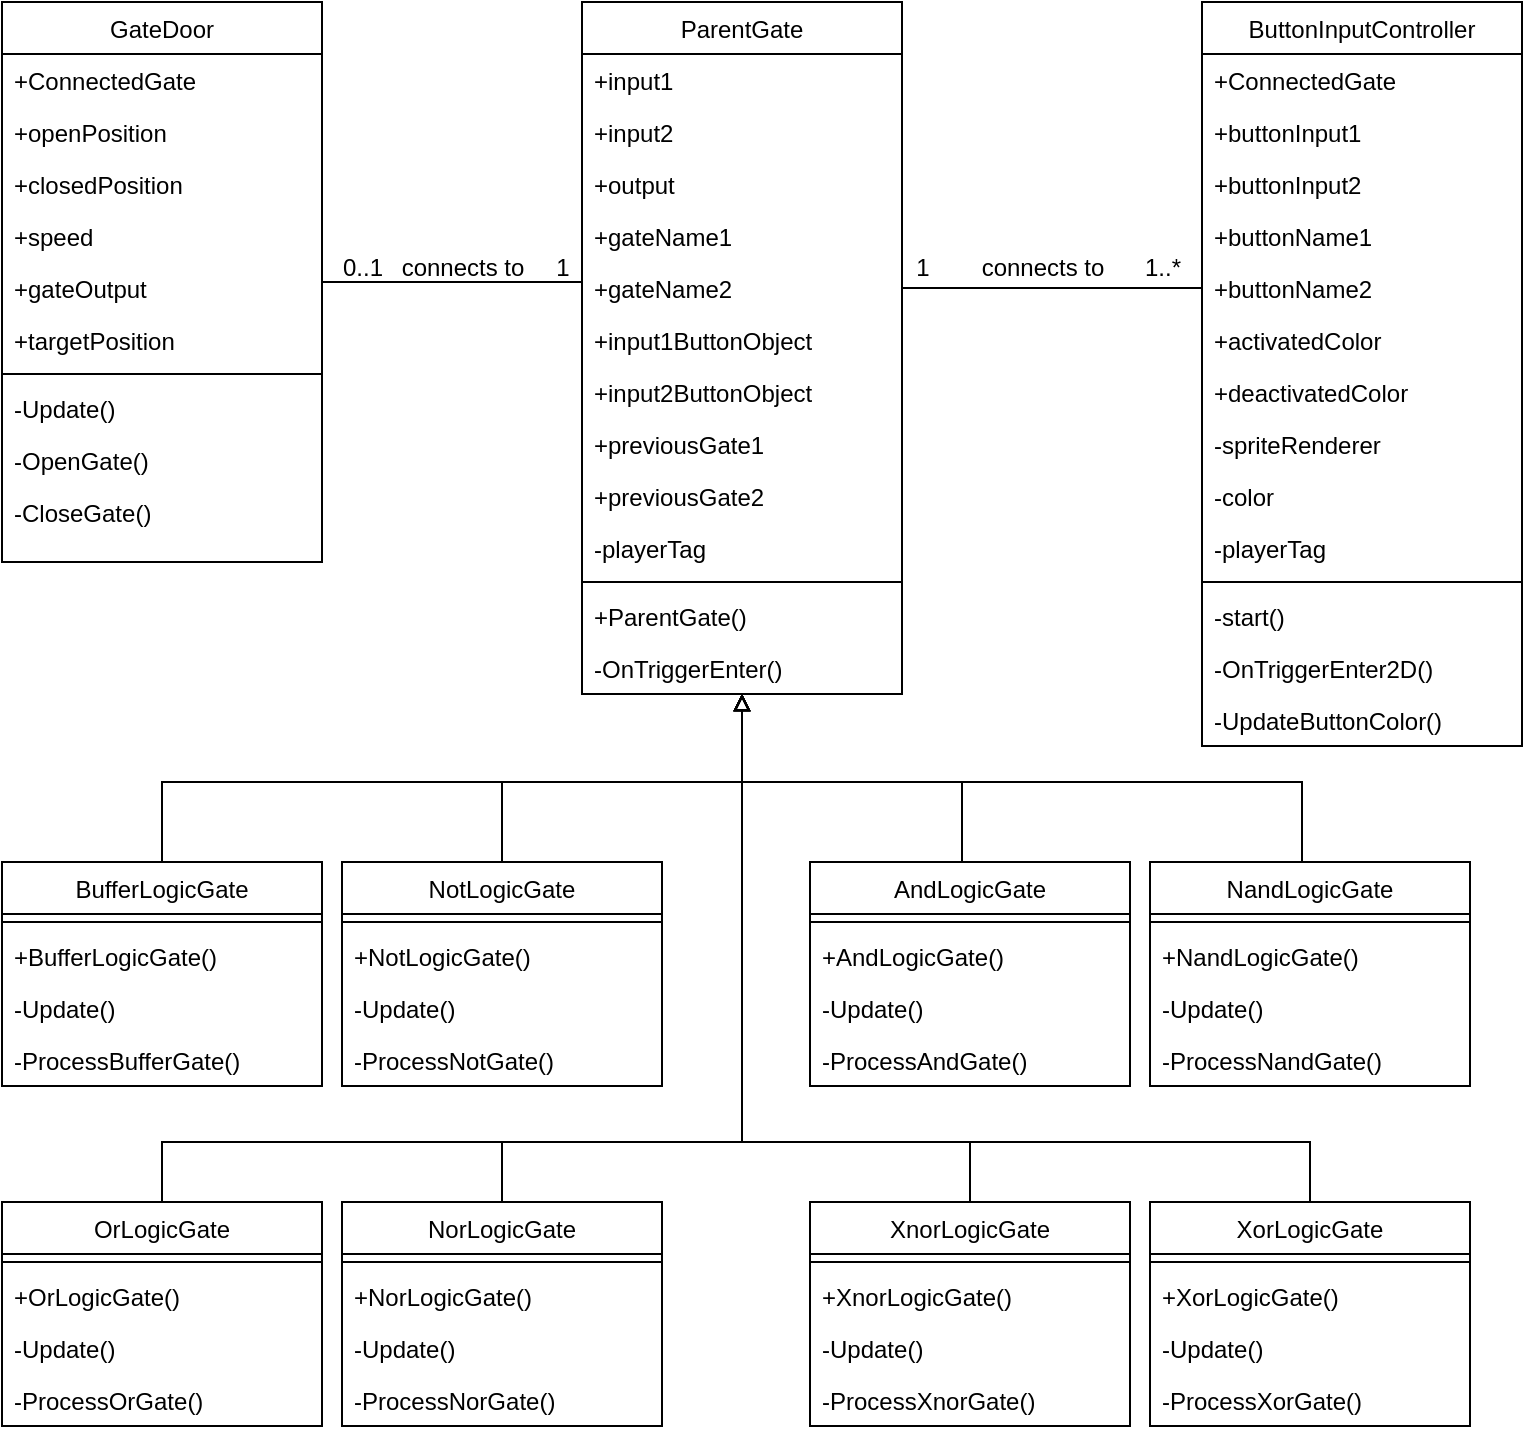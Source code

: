 <mxfile version="24.7.17">
  <diagram id="C5RBs43oDa-KdzZeNtuy" name="Page-1">
    <mxGraphModel dx="1400" dy="743" grid="1" gridSize="10" guides="1" tooltips="1" connect="1" arrows="1" fold="1" page="1" pageScale="1" pageWidth="827" pageHeight="1169" math="0" shadow="0">
      <root>
        <mxCell id="WIyWlLk6GJQsqaUBKTNV-0" />
        <mxCell id="WIyWlLk6GJQsqaUBKTNV-1" parent="WIyWlLk6GJQsqaUBKTNV-0" />
        <mxCell id="zkfFHV4jXpPFQw0GAbJ--0" value="ParentGate" style="swimlane;fontStyle=0;align=center;verticalAlign=top;childLayout=stackLayout;horizontal=1;startSize=26;horizontalStack=0;resizeParent=1;resizeLast=0;collapsible=1;marginBottom=0;rounded=0;shadow=0;strokeWidth=1;" parent="WIyWlLk6GJQsqaUBKTNV-1" vertex="1">
          <mxGeometry x="300" width="160" height="346" as="geometry">
            <mxRectangle x="230" y="140" width="160" height="26" as="alternateBounds" />
          </mxGeometry>
        </mxCell>
        <mxCell id="zkfFHV4jXpPFQw0GAbJ--1" value="+input1&#xa;" style="text;align=left;verticalAlign=top;spacingLeft=4;spacingRight=4;overflow=hidden;rotatable=0;points=[[0,0.5],[1,0.5]];portConstraint=eastwest;" parent="zkfFHV4jXpPFQw0GAbJ--0" vertex="1">
          <mxGeometry y="26" width="160" height="26" as="geometry" />
        </mxCell>
        <mxCell id="zkfFHV4jXpPFQw0GAbJ--2" value="+input2" style="text;align=left;verticalAlign=top;spacingLeft=4;spacingRight=4;overflow=hidden;rotatable=0;points=[[0,0.5],[1,0.5]];portConstraint=eastwest;rounded=0;shadow=0;html=0;" parent="zkfFHV4jXpPFQw0GAbJ--0" vertex="1">
          <mxGeometry y="52" width="160" height="26" as="geometry" />
        </mxCell>
        <mxCell id="zkfFHV4jXpPFQw0GAbJ--3" value="+output" style="text;align=left;verticalAlign=top;spacingLeft=4;spacingRight=4;overflow=hidden;rotatable=0;points=[[0,0.5],[1,0.5]];portConstraint=eastwest;rounded=0;shadow=0;html=0;" parent="zkfFHV4jXpPFQw0GAbJ--0" vertex="1">
          <mxGeometry y="78" width="160" height="26" as="geometry" />
        </mxCell>
        <mxCell id="zkfFHV4jXpPFQw0GAbJ--5" value="+gateName1" style="text;align=left;verticalAlign=top;spacingLeft=4;spacingRight=4;overflow=hidden;rotatable=0;points=[[0,0.5],[1,0.5]];portConstraint=eastwest;" parent="zkfFHV4jXpPFQw0GAbJ--0" vertex="1">
          <mxGeometry y="104" width="160" height="26" as="geometry" />
        </mxCell>
        <mxCell id="TYXQP1tFyIb6jJidt-Y4-0" value="+gateName2" style="text;align=left;verticalAlign=top;spacingLeft=4;spacingRight=4;overflow=hidden;rotatable=0;points=[[0,0.5],[1,0.5]];portConstraint=eastwest;rounded=0;shadow=0;html=0;" parent="zkfFHV4jXpPFQw0GAbJ--0" vertex="1">
          <mxGeometry y="130" width="160" height="26" as="geometry" />
        </mxCell>
        <mxCell id="TYXQP1tFyIb6jJidt-Y4-1" value="+input1ButtonObject" style="text;align=left;verticalAlign=top;spacingLeft=4;spacingRight=4;overflow=hidden;rotatable=0;points=[[0,0.5],[1,0.5]];portConstraint=eastwest;rounded=0;shadow=0;html=0;" parent="zkfFHV4jXpPFQw0GAbJ--0" vertex="1">
          <mxGeometry y="156" width="160" height="26" as="geometry" />
        </mxCell>
        <mxCell id="TYXQP1tFyIb6jJidt-Y4-10" value="+input2ButtonObject" style="text;align=left;verticalAlign=top;spacingLeft=4;spacingRight=4;overflow=hidden;rotatable=0;points=[[0,0.5],[1,0.5]];portConstraint=eastwest;rounded=0;shadow=0;html=0;" parent="zkfFHV4jXpPFQw0GAbJ--0" vertex="1">
          <mxGeometry y="182" width="160" height="26" as="geometry" />
        </mxCell>
        <mxCell id="TYXQP1tFyIb6jJidt-Y4-11" value="+previousGate1" style="text;align=left;verticalAlign=top;spacingLeft=4;spacingRight=4;overflow=hidden;rotatable=0;points=[[0,0.5],[1,0.5]];portConstraint=eastwest;rounded=0;shadow=0;html=0;" parent="zkfFHV4jXpPFQw0GAbJ--0" vertex="1">
          <mxGeometry y="208" width="160" height="26" as="geometry" />
        </mxCell>
        <mxCell id="TYXQP1tFyIb6jJidt-Y4-12" value="+previousGate2" style="text;align=left;verticalAlign=top;spacingLeft=4;spacingRight=4;overflow=hidden;rotatable=0;points=[[0,0.5],[1,0.5]];portConstraint=eastwest;rounded=0;shadow=0;html=0;" parent="zkfFHV4jXpPFQw0GAbJ--0" vertex="1">
          <mxGeometry y="234" width="160" height="26" as="geometry" />
        </mxCell>
        <mxCell id="TYXQP1tFyIb6jJidt-Y4-13" value="-playerTag" style="text;align=left;verticalAlign=top;spacingLeft=4;spacingRight=4;overflow=hidden;rotatable=0;points=[[0,0.5],[1,0.5]];portConstraint=eastwest;rounded=0;shadow=0;html=0;" parent="zkfFHV4jXpPFQw0GAbJ--0" vertex="1">
          <mxGeometry y="260" width="160" height="26" as="geometry" />
        </mxCell>
        <mxCell id="zkfFHV4jXpPFQw0GAbJ--4" value="" style="line;html=1;strokeWidth=1;align=left;verticalAlign=middle;spacingTop=-1;spacingLeft=3;spacingRight=3;rotatable=0;labelPosition=right;points=[];portConstraint=eastwest;" parent="zkfFHV4jXpPFQw0GAbJ--0" vertex="1">
          <mxGeometry y="286" width="160" height="8" as="geometry" />
        </mxCell>
        <mxCell id="TYXQP1tFyIb6jJidt-Y4-14" value="+ParentGate()" style="text;align=left;verticalAlign=top;spacingLeft=4;spacingRight=4;overflow=hidden;rotatable=0;points=[[0,0.5],[1,0.5]];portConstraint=eastwest;rounded=0;shadow=0;html=0;" parent="zkfFHV4jXpPFQw0GAbJ--0" vertex="1">
          <mxGeometry y="294" width="160" height="26" as="geometry" />
        </mxCell>
        <mxCell id="TYXQP1tFyIb6jJidt-Y4-15" value="-OnTriggerEnter()" style="text;align=left;verticalAlign=top;spacingLeft=4;spacingRight=4;overflow=hidden;rotatable=0;points=[[0,0.5],[1,0.5]];portConstraint=eastwest;rounded=0;shadow=0;html=0;" parent="zkfFHV4jXpPFQw0GAbJ--0" vertex="1">
          <mxGeometry y="320" width="160" height="26" as="geometry" />
        </mxCell>
        <mxCell id="zkfFHV4jXpPFQw0GAbJ--6" value="AndLogicGate" style="swimlane;fontStyle=0;align=center;verticalAlign=top;childLayout=stackLayout;horizontal=1;startSize=26;horizontalStack=0;resizeParent=1;resizeLast=0;collapsible=1;marginBottom=0;rounded=0;shadow=0;strokeWidth=1;" parent="WIyWlLk6GJQsqaUBKTNV-1" vertex="1">
          <mxGeometry x="414" y="430" width="160" height="112" as="geometry">
            <mxRectangle x="130" y="380" width="160" height="26" as="alternateBounds" />
          </mxGeometry>
        </mxCell>
        <mxCell id="zkfFHV4jXpPFQw0GAbJ--9" value="" style="line;html=1;strokeWidth=1;align=left;verticalAlign=middle;spacingTop=-1;spacingLeft=3;spacingRight=3;rotatable=0;labelPosition=right;points=[];portConstraint=eastwest;" parent="zkfFHV4jXpPFQw0GAbJ--6" vertex="1">
          <mxGeometry y="26" width="160" height="8" as="geometry" />
        </mxCell>
        <mxCell id="zkfFHV4jXpPFQw0GAbJ--11" value="+AndLogicGate()" style="text;align=left;verticalAlign=top;spacingLeft=4;spacingRight=4;overflow=hidden;rotatable=0;points=[[0,0.5],[1,0.5]];portConstraint=eastwest;" parent="zkfFHV4jXpPFQw0GAbJ--6" vertex="1">
          <mxGeometry y="34" width="160" height="26" as="geometry" />
        </mxCell>
        <mxCell id="TYXQP1tFyIb6jJidt-Y4-16" value="-Update()" style="text;align=left;verticalAlign=top;spacingLeft=4;spacingRight=4;overflow=hidden;rotatable=0;points=[[0,0.5],[1,0.5]];portConstraint=eastwest;" parent="zkfFHV4jXpPFQw0GAbJ--6" vertex="1">
          <mxGeometry y="60" width="160" height="26" as="geometry" />
        </mxCell>
        <mxCell id="TYXQP1tFyIb6jJidt-Y4-17" value="-ProcessAndGate()" style="text;align=left;verticalAlign=top;spacingLeft=4;spacingRight=4;overflow=hidden;rotatable=0;points=[[0,0.5],[1,0.5]];portConstraint=eastwest;" parent="zkfFHV4jXpPFQw0GAbJ--6" vertex="1">
          <mxGeometry y="86" width="160" height="26" as="geometry" />
        </mxCell>
        <mxCell id="TYXQP1tFyIb6jJidt-Y4-18" value="NandLogicGate" style="swimlane;fontStyle=0;align=center;verticalAlign=top;childLayout=stackLayout;horizontal=1;startSize=26;horizontalStack=0;resizeParent=1;resizeLast=0;collapsible=1;marginBottom=0;rounded=0;shadow=0;strokeWidth=1;" parent="WIyWlLk6GJQsqaUBKTNV-1" vertex="1">
          <mxGeometry x="584" y="430" width="160" height="112" as="geometry">
            <mxRectangle x="130" y="380" width="160" height="26" as="alternateBounds" />
          </mxGeometry>
        </mxCell>
        <mxCell id="TYXQP1tFyIb6jJidt-Y4-19" value="" style="line;html=1;strokeWidth=1;align=left;verticalAlign=middle;spacingTop=-1;spacingLeft=3;spacingRight=3;rotatable=0;labelPosition=right;points=[];portConstraint=eastwest;" parent="TYXQP1tFyIb6jJidt-Y4-18" vertex="1">
          <mxGeometry y="26" width="160" height="8" as="geometry" />
        </mxCell>
        <mxCell id="TYXQP1tFyIb6jJidt-Y4-20" value="+NandLogicGate()" style="text;align=left;verticalAlign=top;spacingLeft=4;spacingRight=4;overflow=hidden;rotatable=0;points=[[0,0.5],[1,0.5]];portConstraint=eastwest;" parent="TYXQP1tFyIb6jJidt-Y4-18" vertex="1">
          <mxGeometry y="34" width="160" height="26" as="geometry" />
        </mxCell>
        <mxCell id="TYXQP1tFyIb6jJidt-Y4-21" value="-Update()" style="text;align=left;verticalAlign=top;spacingLeft=4;spacingRight=4;overflow=hidden;rotatable=0;points=[[0,0.5],[1,0.5]];portConstraint=eastwest;" parent="TYXQP1tFyIb6jJidt-Y4-18" vertex="1">
          <mxGeometry y="60" width="160" height="26" as="geometry" />
        </mxCell>
        <mxCell id="TYXQP1tFyIb6jJidt-Y4-22" value="-ProcessNandGate()" style="text;align=left;verticalAlign=top;spacingLeft=4;spacingRight=4;overflow=hidden;rotatable=0;points=[[0,0.5],[1,0.5]];portConstraint=eastwest;" parent="TYXQP1tFyIb6jJidt-Y4-18" vertex="1">
          <mxGeometry y="86" width="160" height="26" as="geometry" />
        </mxCell>
        <mxCell id="TYXQP1tFyIb6jJidt-Y4-63" value="XorLogicGate" style="swimlane;fontStyle=0;align=center;verticalAlign=top;childLayout=stackLayout;horizontal=1;startSize=26;horizontalStack=0;resizeParent=1;resizeLast=0;collapsible=1;marginBottom=0;rounded=0;shadow=0;strokeWidth=1;" parent="WIyWlLk6GJQsqaUBKTNV-1" vertex="1">
          <mxGeometry x="584" y="600" width="160" height="112" as="geometry">
            <mxRectangle x="130" y="380" width="160" height="26" as="alternateBounds" />
          </mxGeometry>
        </mxCell>
        <mxCell id="TYXQP1tFyIb6jJidt-Y4-64" value="" style="line;html=1;strokeWidth=1;align=left;verticalAlign=middle;spacingTop=-1;spacingLeft=3;spacingRight=3;rotatable=0;labelPosition=right;points=[];portConstraint=eastwest;" parent="TYXQP1tFyIb6jJidt-Y4-63" vertex="1">
          <mxGeometry y="26" width="160" height="8" as="geometry" />
        </mxCell>
        <mxCell id="TYXQP1tFyIb6jJidt-Y4-65" value="+XorLogicGate()" style="text;align=left;verticalAlign=top;spacingLeft=4;spacingRight=4;overflow=hidden;rotatable=0;points=[[0,0.5],[1,0.5]];portConstraint=eastwest;" parent="TYXQP1tFyIb6jJidt-Y4-63" vertex="1">
          <mxGeometry y="34" width="160" height="26" as="geometry" />
        </mxCell>
        <mxCell id="TYXQP1tFyIb6jJidt-Y4-66" value="-Update()" style="text;align=left;verticalAlign=top;spacingLeft=4;spacingRight=4;overflow=hidden;rotatable=0;points=[[0,0.5],[1,0.5]];portConstraint=eastwest;" parent="TYXQP1tFyIb6jJidt-Y4-63" vertex="1">
          <mxGeometry y="60" width="160" height="26" as="geometry" />
        </mxCell>
        <mxCell id="TYXQP1tFyIb6jJidt-Y4-67" value="-ProcessXorGate()" style="text;align=left;verticalAlign=top;spacingLeft=4;spacingRight=4;overflow=hidden;rotatable=0;points=[[0,0.5],[1,0.5]];portConstraint=eastwest;" parent="TYXQP1tFyIb6jJidt-Y4-63" vertex="1">
          <mxGeometry y="86" width="160" height="26" as="geometry" />
        </mxCell>
        <mxCell id="TYXQP1tFyIb6jJidt-Y4-75" value="OrLogicGate" style="swimlane;fontStyle=0;align=center;verticalAlign=top;childLayout=stackLayout;horizontal=1;startSize=26;horizontalStack=0;resizeParent=1;resizeLast=0;collapsible=1;marginBottom=0;rounded=0;shadow=0;strokeWidth=1;" parent="WIyWlLk6GJQsqaUBKTNV-1" vertex="1">
          <mxGeometry x="10" y="600" width="160" height="112" as="geometry">
            <mxRectangle x="130" y="380" width="160" height="26" as="alternateBounds" />
          </mxGeometry>
        </mxCell>
        <mxCell id="TYXQP1tFyIb6jJidt-Y4-76" value="" style="line;html=1;strokeWidth=1;align=left;verticalAlign=middle;spacingTop=-1;spacingLeft=3;spacingRight=3;rotatable=0;labelPosition=right;points=[];portConstraint=eastwest;" parent="TYXQP1tFyIb6jJidt-Y4-75" vertex="1">
          <mxGeometry y="26" width="160" height="8" as="geometry" />
        </mxCell>
        <mxCell id="TYXQP1tFyIb6jJidt-Y4-77" value="+OrLogicGate()" style="text;align=left;verticalAlign=top;spacingLeft=4;spacingRight=4;overflow=hidden;rotatable=0;points=[[0,0.5],[1,0.5]];portConstraint=eastwest;" parent="TYXQP1tFyIb6jJidt-Y4-75" vertex="1">
          <mxGeometry y="34" width="160" height="26" as="geometry" />
        </mxCell>
        <mxCell id="TYXQP1tFyIb6jJidt-Y4-78" value="-Update()" style="text;align=left;verticalAlign=top;spacingLeft=4;spacingRight=4;overflow=hidden;rotatable=0;points=[[0,0.5],[1,0.5]];portConstraint=eastwest;" parent="TYXQP1tFyIb6jJidt-Y4-75" vertex="1">
          <mxGeometry y="60" width="160" height="26" as="geometry" />
        </mxCell>
        <mxCell id="TYXQP1tFyIb6jJidt-Y4-79" value="-ProcessOrGate()" style="text;align=left;verticalAlign=top;spacingLeft=4;spacingRight=4;overflow=hidden;rotatable=0;points=[[0,0.5],[1,0.5]];portConstraint=eastwest;" parent="TYXQP1tFyIb6jJidt-Y4-75" vertex="1">
          <mxGeometry y="86" width="160" height="26" as="geometry" />
        </mxCell>
        <mxCell id="TYXQP1tFyIb6jJidt-Y4-80" value="NorLogicGate" style="swimlane;fontStyle=0;align=center;verticalAlign=top;childLayout=stackLayout;horizontal=1;startSize=26;horizontalStack=0;resizeParent=1;resizeLast=0;collapsible=1;marginBottom=0;rounded=0;shadow=0;strokeWidth=1;" parent="WIyWlLk6GJQsqaUBKTNV-1" vertex="1">
          <mxGeometry x="180" y="600" width="160" height="112" as="geometry">
            <mxRectangle x="130" y="380" width="160" height="26" as="alternateBounds" />
          </mxGeometry>
        </mxCell>
        <mxCell id="TYXQP1tFyIb6jJidt-Y4-81" value="" style="line;html=1;strokeWidth=1;align=left;verticalAlign=middle;spacingTop=-1;spacingLeft=3;spacingRight=3;rotatable=0;labelPosition=right;points=[];portConstraint=eastwest;" parent="TYXQP1tFyIb6jJidt-Y4-80" vertex="1">
          <mxGeometry y="26" width="160" height="8" as="geometry" />
        </mxCell>
        <mxCell id="TYXQP1tFyIb6jJidt-Y4-82" value="+NorLogicGate()" style="text;align=left;verticalAlign=top;spacingLeft=4;spacingRight=4;overflow=hidden;rotatable=0;points=[[0,0.5],[1,0.5]];portConstraint=eastwest;" parent="TYXQP1tFyIb6jJidt-Y4-80" vertex="1">
          <mxGeometry y="34" width="160" height="26" as="geometry" />
        </mxCell>
        <mxCell id="TYXQP1tFyIb6jJidt-Y4-83" value="-Update()" style="text;align=left;verticalAlign=top;spacingLeft=4;spacingRight=4;overflow=hidden;rotatable=0;points=[[0,0.5],[1,0.5]];portConstraint=eastwest;" parent="TYXQP1tFyIb6jJidt-Y4-80" vertex="1">
          <mxGeometry y="60" width="160" height="26" as="geometry" />
        </mxCell>
        <mxCell id="TYXQP1tFyIb6jJidt-Y4-84" value="-ProcessNorGate()" style="text;align=left;verticalAlign=top;spacingLeft=4;spacingRight=4;overflow=hidden;rotatable=0;points=[[0,0.5],[1,0.5]];portConstraint=eastwest;" parent="TYXQP1tFyIb6jJidt-Y4-80" vertex="1">
          <mxGeometry y="86" width="160" height="26" as="geometry" />
        </mxCell>
        <mxCell id="TYXQP1tFyIb6jJidt-Y4-85" value="XnorLogicGate" style="swimlane;fontStyle=0;align=center;verticalAlign=top;childLayout=stackLayout;horizontal=1;startSize=26;horizontalStack=0;resizeParent=1;resizeLast=0;collapsible=1;marginBottom=0;rounded=0;shadow=0;strokeWidth=1;" parent="WIyWlLk6GJQsqaUBKTNV-1" vertex="1">
          <mxGeometry x="414" y="600" width="160" height="112" as="geometry">
            <mxRectangle x="130" y="380" width="160" height="26" as="alternateBounds" />
          </mxGeometry>
        </mxCell>
        <mxCell id="TYXQP1tFyIb6jJidt-Y4-86" value="" style="line;html=1;strokeWidth=1;align=left;verticalAlign=middle;spacingTop=-1;spacingLeft=3;spacingRight=3;rotatable=0;labelPosition=right;points=[];portConstraint=eastwest;" parent="TYXQP1tFyIb6jJidt-Y4-85" vertex="1">
          <mxGeometry y="26" width="160" height="8" as="geometry" />
        </mxCell>
        <mxCell id="TYXQP1tFyIb6jJidt-Y4-87" value="+XnorLogicGate()" style="text;align=left;verticalAlign=top;spacingLeft=4;spacingRight=4;overflow=hidden;rotatable=0;points=[[0,0.5],[1,0.5]];portConstraint=eastwest;" parent="TYXQP1tFyIb6jJidt-Y4-85" vertex="1">
          <mxGeometry y="34" width="160" height="26" as="geometry" />
        </mxCell>
        <mxCell id="TYXQP1tFyIb6jJidt-Y4-88" value="-Update()" style="text;align=left;verticalAlign=top;spacingLeft=4;spacingRight=4;overflow=hidden;rotatable=0;points=[[0,0.5],[1,0.5]];portConstraint=eastwest;" parent="TYXQP1tFyIb6jJidt-Y4-85" vertex="1">
          <mxGeometry y="60" width="160" height="26" as="geometry" />
        </mxCell>
        <mxCell id="TYXQP1tFyIb6jJidt-Y4-89" value="-ProcessXnorGate()" style="text;align=left;verticalAlign=top;spacingLeft=4;spacingRight=4;overflow=hidden;rotatable=0;points=[[0,0.5],[1,0.5]];portConstraint=eastwest;" parent="TYXQP1tFyIb6jJidt-Y4-85" vertex="1">
          <mxGeometry y="86" width="160" height="26" as="geometry" />
        </mxCell>
        <mxCell id="TYXQP1tFyIb6jJidt-Y4-93" value="ButtonInputController" style="swimlane;fontStyle=0;align=center;verticalAlign=top;childLayout=stackLayout;horizontal=1;startSize=26;horizontalStack=0;resizeParent=1;resizeLast=0;collapsible=1;marginBottom=0;rounded=0;shadow=0;strokeWidth=1;" parent="WIyWlLk6GJQsqaUBKTNV-1" vertex="1">
          <mxGeometry x="610" width="160" height="372" as="geometry">
            <mxRectangle x="230" y="140" width="160" height="26" as="alternateBounds" />
          </mxGeometry>
        </mxCell>
        <mxCell id="TYXQP1tFyIb6jJidt-Y4-94" value="+ConnectedGate" style="text;align=left;verticalAlign=top;spacingLeft=4;spacingRight=4;overflow=hidden;rotatable=0;points=[[0,0.5],[1,0.5]];portConstraint=eastwest;" parent="TYXQP1tFyIb6jJidt-Y4-93" vertex="1">
          <mxGeometry y="26" width="160" height="26" as="geometry" />
        </mxCell>
        <mxCell id="TYXQP1tFyIb6jJidt-Y4-95" value="+buttonInput1" style="text;align=left;verticalAlign=top;spacingLeft=4;spacingRight=4;overflow=hidden;rotatable=0;points=[[0,0.5],[1,0.5]];portConstraint=eastwest;rounded=0;shadow=0;html=0;" parent="TYXQP1tFyIb6jJidt-Y4-93" vertex="1">
          <mxGeometry y="52" width="160" height="26" as="geometry" />
        </mxCell>
        <mxCell id="TYXQP1tFyIb6jJidt-Y4-96" value="+buttonInput2" style="text;align=left;verticalAlign=top;spacingLeft=4;spacingRight=4;overflow=hidden;rotatable=0;points=[[0,0.5],[1,0.5]];portConstraint=eastwest;rounded=0;shadow=0;html=0;" parent="TYXQP1tFyIb6jJidt-Y4-93" vertex="1">
          <mxGeometry y="78" width="160" height="26" as="geometry" />
        </mxCell>
        <mxCell id="TYXQP1tFyIb6jJidt-Y4-97" value="+buttonName1" style="text;align=left;verticalAlign=top;spacingLeft=4;spacingRight=4;overflow=hidden;rotatable=0;points=[[0,0.5],[1,0.5]];portConstraint=eastwest;" parent="TYXQP1tFyIb6jJidt-Y4-93" vertex="1">
          <mxGeometry y="104" width="160" height="26" as="geometry" />
        </mxCell>
        <mxCell id="TYXQP1tFyIb6jJidt-Y4-98" value="+buttonName2" style="text;align=left;verticalAlign=top;spacingLeft=4;spacingRight=4;overflow=hidden;rotatable=0;points=[[0,0.5],[1,0.5]];portConstraint=eastwest;rounded=0;shadow=0;html=0;" parent="TYXQP1tFyIb6jJidt-Y4-93" vertex="1">
          <mxGeometry y="130" width="160" height="26" as="geometry" />
        </mxCell>
        <mxCell id="TYXQP1tFyIb6jJidt-Y4-100" value="+activatedColor" style="text;align=left;verticalAlign=top;spacingLeft=4;spacingRight=4;overflow=hidden;rotatable=0;points=[[0,0.5],[1,0.5]];portConstraint=eastwest;rounded=0;shadow=0;html=0;" parent="TYXQP1tFyIb6jJidt-Y4-93" vertex="1">
          <mxGeometry y="156" width="160" height="26" as="geometry" />
        </mxCell>
        <mxCell id="TYXQP1tFyIb6jJidt-Y4-101" value="+deactivatedColor" style="text;align=left;verticalAlign=top;spacingLeft=4;spacingRight=4;overflow=hidden;rotatable=0;points=[[0,0.5],[1,0.5]];portConstraint=eastwest;rounded=0;shadow=0;html=0;" parent="TYXQP1tFyIb6jJidt-Y4-93" vertex="1">
          <mxGeometry y="182" width="160" height="26" as="geometry" />
        </mxCell>
        <mxCell id="TYXQP1tFyIb6jJidt-Y4-102" value="-spriteRenderer" style="text;align=left;verticalAlign=top;spacingLeft=4;spacingRight=4;overflow=hidden;rotatable=0;points=[[0,0.5],[1,0.5]];portConstraint=eastwest;rounded=0;shadow=0;html=0;" parent="TYXQP1tFyIb6jJidt-Y4-93" vertex="1">
          <mxGeometry y="208" width="160" height="26" as="geometry" />
        </mxCell>
        <mxCell id="TYXQP1tFyIb6jJidt-Y4-103" value="-color" style="text;align=left;verticalAlign=top;spacingLeft=4;spacingRight=4;overflow=hidden;rotatable=0;points=[[0,0.5],[1,0.5]];portConstraint=eastwest;rounded=0;shadow=0;html=0;" parent="TYXQP1tFyIb6jJidt-Y4-93" vertex="1">
          <mxGeometry y="234" width="160" height="26" as="geometry" />
        </mxCell>
        <mxCell id="TYXQP1tFyIb6jJidt-Y4-99" value="-playerTag" style="text;align=left;verticalAlign=top;spacingLeft=4;spacingRight=4;overflow=hidden;rotatable=0;points=[[0,0.5],[1,0.5]];portConstraint=eastwest;rounded=0;shadow=0;html=0;" parent="TYXQP1tFyIb6jJidt-Y4-93" vertex="1">
          <mxGeometry y="260" width="160" height="26" as="geometry" />
        </mxCell>
        <mxCell id="TYXQP1tFyIb6jJidt-Y4-104" value="" style="line;html=1;strokeWidth=1;align=left;verticalAlign=middle;spacingTop=-1;spacingLeft=3;spacingRight=3;rotatable=0;labelPosition=right;points=[];portConstraint=eastwest;" parent="TYXQP1tFyIb6jJidt-Y4-93" vertex="1">
          <mxGeometry y="286" width="160" height="8" as="geometry" />
        </mxCell>
        <mxCell id="TYXQP1tFyIb6jJidt-Y4-105" value="-start()" style="text;align=left;verticalAlign=top;spacingLeft=4;spacingRight=4;overflow=hidden;rotatable=0;points=[[0,0.5],[1,0.5]];portConstraint=eastwest;rounded=0;shadow=0;html=0;" parent="TYXQP1tFyIb6jJidt-Y4-93" vertex="1">
          <mxGeometry y="294" width="160" height="26" as="geometry" />
        </mxCell>
        <mxCell id="TYXQP1tFyIb6jJidt-Y4-106" value="-OnTriggerEnter2D()" style="text;align=left;verticalAlign=top;spacingLeft=4;spacingRight=4;overflow=hidden;rotatable=0;points=[[0,0.5],[1,0.5]];portConstraint=eastwest;rounded=0;shadow=0;html=0;" parent="TYXQP1tFyIb6jJidt-Y4-93" vertex="1">
          <mxGeometry y="320" width="160" height="26" as="geometry" />
        </mxCell>
        <mxCell id="TYXQP1tFyIb6jJidt-Y4-107" value="-UpdateButtonColor()" style="text;align=left;verticalAlign=top;spacingLeft=4;spacingRight=4;overflow=hidden;rotatable=0;points=[[0,0.5],[1,0.5]];portConstraint=eastwest;rounded=0;shadow=0;html=0;" parent="TYXQP1tFyIb6jJidt-Y4-93" vertex="1">
          <mxGeometry y="346" width="160" height="26" as="geometry" />
        </mxCell>
        <mxCell id="TYXQP1tFyIb6jJidt-Y4-108" style="edgeStyle=orthogonalEdgeStyle;rounded=0;orthogonalLoop=1;jettySize=auto;html=1;entryX=0;entryY=0.5;entryDx=0;entryDy=0;endArrow=none;endFill=0;" parent="WIyWlLk6GJQsqaUBKTNV-1" source="TYXQP1tFyIb6jJidt-Y4-0" target="TYXQP1tFyIb6jJidt-Y4-98" edge="1">
          <mxGeometry relative="1" as="geometry" />
        </mxCell>
        <mxCell id="TYXQP1tFyIb6jJidt-Y4-109" value="1" style="text;html=1;align=center;verticalAlign=middle;resizable=0;points=[];autosize=1;strokeColor=none;fillColor=none;" parent="WIyWlLk6GJQsqaUBKTNV-1" vertex="1">
          <mxGeometry x="455" y="118" width="30" height="30" as="geometry" />
        </mxCell>
        <mxCell id="TYXQP1tFyIb6jJidt-Y4-111" value="1..*" style="text;html=1;align=center;verticalAlign=middle;resizable=0;points=[];autosize=1;strokeColor=none;fillColor=none;" parent="WIyWlLk6GJQsqaUBKTNV-1" vertex="1">
          <mxGeometry x="570" y="118" width="40" height="30" as="geometry" />
        </mxCell>
        <mxCell id="TYXQP1tFyIb6jJidt-Y4-114" value="NotLogicGate" style="swimlane;fontStyle=0;align=center;verticalAlign=top;childLayout=stackLayout;horizontal=1;startSize=26;horizontalStack=0;resizeParent=1;resizeLast=0;collapsible=1;marginBottom=0;rounded=0;shadow=0;strokeWidth=1;" parent="WIyWlLk6GJQsqaUBKTNV-1" vertex="1">
          <mxGeometry x="180" y="430" width="160" height="112" as="geometry">
            <mxRectangle x="130" y="380" width="160" height="26" as="alternateBounds" />
          </mxGeometry>
        </mxCell>
        <mxCell id="TYXQP1tFyIb6jJidt-Y4-115" value="" style="line;html=1;strokeWidth=1;align=left;verticalAlign=middle;spacingTop=-1;spacingLeft=3;spacingRight=3;rotatable=0;labelPosition=right;points=[];portConstraint=eastwest;" parent="TYXQP1tFyIb6jJidt-Y4-114" vertex="1">
          <mxGeometry y="26" width="160" height="8" as="geometry" />
        </mxCell>
        <mxCell id="TYXQP1tFyIb6jJidt-Y4-116" value="+NotLogicGate()" style="text;align=left;verticalAlign=top;spacingLeft=4;spacingRight=4;overflow=hidden;rotatable=0;points=[[0,0.5],[1,0.5]];portConstraint=eastwest;" parent="TYXQP1tFyIb6jJidt-Y4-114" vertex="1">
          <mxGeometry y="34" width="160" height="26" as="geometry" />
        </mxCell>
        <mxCell id="TYXQP1tFyIb6jJidt-Y4-117" value="-Update()" style="text;align=left;verticalAlign=top;spacingLeft=4;spacingRight=4;overflow=hidden;rotatable=0;points=[[0,0.5],[1,0.5]];portConstraint=eastwest;" parent="TYXQP1tFyIb6jJidt-Y4-114" vertex="1">
          <mxGeometry y="60" width="160" height="26" as="geometry" />
        </mxCell>
        <mxCell id="TYXQP1tFyIb6jJidt-Y4-118" value="-ProcessNotGate()" style="text;align=left;verticalAlign=top;spacingLeft=4;spacingRight=4;overflow=hidden;rotatable=0;points=[[0,0.5],[1,0.5]];portConstraint=eastwest;" parent="TYXQP1tFyIb6jJidt-Y4-114" vertex="1">
          <mxGeometry y="86" width="160" height="26" as="geometry" />
        </mxCell>
        <mxCell id="TYXQP1tFyIb6jJidt-Y4-120" value="connects to" style="text;html=1;align=center;verticalAlign=middle;resizable=0;points=[];autosize=1;strokeColor=none;fillColor=none;" parent="WIyWlLk6GJQsqaUBKTNV-1" vertex="1">
          <mxGeometry x="490" y="118" width="80" height="30" as="geometry" />
        </mxCell>
        <mxCell id="TYXQP1tFyIb6jJidt-Y4-137" style="edgeStyle=orthogonalEdgeStyle;rounded=0;orthogonalLoop=1;jettySize=auto;html=1;entryX=0;entryY=0.5;entryDx=0;entryDy=0;endArrow=none;endFill=0;" parent="WIyWlLk6GJQsqaUBKTNV-1" source="TYXQP1tFyIb6jJidt-Y4-122" target="TYXQP1tFyIb6jJidt-Y4-0" edge="1">
          <mxGeometry relative="1" as="geometry">
            <Array as="points">
              <mxPoint x="300" y="140" />
            </Array>
          </mxGeometry>
        </mxCell>
        <mxCell id="TYXQP1tFyIb6jJidt-Y4-122" value="GateDoor" style="swimlane;fontStyle=0;align=center;verticalAlign=top;childLayout=stackLayout;horizontal=1;startSize=26;horizontalStack=0;resizeParent=1;resizeLast=0;collapsible=1;marginBottom=0;rounded=0;shadow=0;strokeWidth=1;" parent="WIyWlLk6GJQsqaUBKTNV-1" vertex="1">
          <mxGeometry x="10" width="160" height="280" as="geometry">
            <mxRectangle x="230" y="140" width="160" height="26" as="alternateBounds" />
          </mxGeometry>
        </mxCell>
        <mxCell id="TYXQP1tFyIb6jJidt-Y4-123" value="+ConnectedGate" style="text;align=left;verticalAlign=top;spacingLeft=4;spacingRight=4;overflow=hidden;rotatable=0;points=[[0,0.5],[1,0.5]];portConstraint=eastwest;" parent="TYXQP1tFyIb6jJidt-Y4-122" vertex="1">
          <mxGeometry y="26" width="160" height="26" as="geometry" />
        </mxCell>
        <mxCell id="TYXQP1tFyIb6jJidt-Y4-124" value="+openPosition" style="text;align=left;verticalAlign=top;spacingLeft=4;spacingRight=4;overflow=hidden;rotatable=0;points=[[0,0.5],[1,0.5]];portConstraint=eastwest;rounded=0;shadow=0;html=0;" parent="TYXQP1tFyIb6jJidt-Y4-122" vertex="1">
          <mxGeometry y="52" width="160" height="26" as="geometry" />
        </mxCell>
        <mxCell id="TYXQP1tFyIb6jJidt-Y4-125" value="+closedPosition" style="text;align=left;verticalAlign=top;spacingLeft=4;spacingRight=4;overflow=hidden;rotatable=0;points=[[0,0.5],[1,0.5]];portConstraint=eastwest;rounded=0;shadow=0;html=0;" parent="TYXQP1tFyIb6jJidt-Y4-122" vertex="1">
          <mxGeometry y="78" width="160" height="26" as="geometry" />
        </mxCell>
        <mxCell id="TYXQP1tFyIb6jJidt-Y4-126" value="+speed" style="text;align=left;verticalAlign=top;spacingLeft=4;spacingRight=4;overflow=hidden;rotatable=0;points=[[0,0.5],[1,0.5]];portConstraint=eastwest;" parent="TYXQP1tFyIb6jJidt-Y4-122" vertex="1">
          <mxGeometry y="104" width="160" height="26" as="geometry" />
        </mxCell>
        <mxCell id="TYXQP1tFyIb6jJidt-Y4-127" value="+gateOutput" style="text;align=left;verticalAlign=top;spacingLeft=4;spacingRight=4;overflow=hidden;rotatable=0;points=[[0,0.5],[1,0.5]];portConstraint=eastwest;rounded=0;shadow=0;html=0;" parent="TYXQP1tFyIb6jJidt-Y4-122" vertex="1">
          <mxGeometry y="130" width="160" height="26" as="geometry" />
        </mxCell>
        <mxCell id="TYXQP1tFyIb6jJidt-Y4-128" value="+targetPosition" style="text;align=left;verticalAlign=top;spacingLeft=4;spacingRight=4;overflow=hidden;rotatable=0;points=[[0,0.5],[1,0.5]];portConstraint=eastwest;rounded=0;shadow=0;html=0;" parent="TYXQP1tFyIb6jJidt-Y4-122" vertex="1">
          <mxGeometry y="156" width="160" height="26" as="geometry" />
        </mxCell>
        <mxCell id="TYXQP1tFyIb6jJidt-Y4-133" value="" style="line;html=1;strokeWidth=1;align=left;verticalAlign=middle;spacingTop=-1;spacingLeft=3;spacingRight=3;rotatable=0;labelPosition=right;points=[];portConstraint=eastwest;" parent="TYXQP1tFyIb6jJidt-Y4-122" vertex="1">
          <mxGeometry y="182" width="160" height="8" as="geometry" />
        </mxCell>
        <mxCell id="TYXQP1tFyIb6jJidt-Y4-134" value="-Update()" style="text;align=left;verticalAlign=top;spacingLeft=4;spacingRight=4;overflow=hidden;rotatable=0;points=[[0,0.5],[1,0.5]];portConstraint=eastwest;rounded=0;shadow=0;html=0;" parent="TYXQP1tFyIb6jJidt-Y4-122" vertex="1">
          <mxGeometry y="190" width="160" height="26" as="geometry" />
        </mxCell>
        <mxCell id="TYXQP1tFyIb6jJidt-Y4-135" value="-OpenGate()" style="text;align=left;verticalAlign=top;spacingLeft=4;spacingRight=4;overflow=hidden;rotatable=0;points=[[0,0.5],[1,0.5]];portConstraint=eastwest;rounded=0;shadow=0;html=0;" parent="TYXQP1tFyIb6jJidt-Y4-122" vertex="1">
          <mxGeometry y="216" width="160" height="26" as="geometry" />
        </mxCell>
        <mxCell id="TYXQP1tFyIb6jJidt-Y4-136" value="-CloseGate()" style="text;align=left;verticalAlign=top;spacingLeft=4;spacingRight=4;overflow=hidden;rotatable=0;points=[[0,0.5],[1,0.5]];portConstraint=eastwest;rounded=0;shadow=0;html=0;" parent="TYXQP1tFyIb6jJidt-Y4-122" vertex="1">
          <mxGeometry y="242" width="160" height="26" as="geometry" />
        </mxCell>
        <mxCell id="TYXQP1tFyIb6jJidt-Y4-138" value="0..1" style="text;html=1;align=center;verticalAlign=middle;resizable=0;points=[];autosize=1;strokeColor=none;fillColor=none;" parent="WIyWlLk6GJQsqaUBKTNV-1" vertex="1">
          <mxGeometry x="170" y="118" width="40" height="30" as="geometry" />
        </mxCell>
        <mxCell id="TYXQP1tFyIb6jJidt-Y4-139" value="1" style="text;html=1;align=center;verticalAlign=middle;resizable=0;points=[];autosize=1;strokeColor=none;fillColor=none;" parent="WIyWlLk6GJQsqaUBKTNV-1" vertex="1">
          <mxGeometry x="275" y="118" width="30" height="30" as="geometry" />
        </mxCell>
        <mxCell id="TYXQP1tFyIb6jJidt-Y4-140" value="connects to" style="text;html=1;align=center;verticalAlign=middle;resizable=0;points=[];autosize=1;strokeColor=none;fillColor=none;" parent="WIyWlLk6GJQsqaUBKTNV-1" vertex="1">
          <mxGeometry x="200" y="118" width="80" height="30" as="geometry" />
        </mxCell>
        <mxCell id="6BZgvqf_cB0PQnn5jdEj-0" value="BufferLogicGate" style="swimlane;fontStyle=0;align=center;verticalAlign=top;childLayout=stackLayout;horizontal=1;startSize=26;horizontalStack=0;resizeParent=1;resizeLast=0;collapsible=1;marginBottom=0;rounded=0;shadow=0;strokeWidth=1;" parent="WIyWlLk6GJQsqaUBKTNV-1" vertex="1">
          <mxGeometry x="10" y="430" width="160" height="112" as="geometry">
            <mxRectangle x="130" y="380" width="160" height="26" as="alternateBounds" />
          </mxGeometry>
        </mxCell>
        <mxCell id="6BZgvqf_cB0PQnn5jdEj-1" value="" style="line;html=1;strokeWidth=1;align=left;verticalAlign=middle;spacingTop=-1;spacingLeft=3;spacingRight=3;rotatable=0;labelPosition=right;points=[];portConstraint=eastwest;" parent="6BZgvqf_cB0PQnn5jdEj-0" vertex="1">
          <mxGeometry y="26" width="160" height="8" as="geometry" />
        </mxCell>
        <mxCell id="6BZgvqf_cB0PQnn5jdEj-2" value="+BufferLogicGate()" style="text;align=left;verticalAlign=top;spacingLeft=4;spacingRight=4;overflow=hidden;rotatable=0;points=[[0,0.5],[1,0.5]];portConstraint=eastwest;" parent="6BZgvqf_cB0PQnn5jdEj-0" vertex="1">
          <mxGeometry y="34" width="160" height="26" as="geometry" />
        </mxCell>
        <mxCell id="6BZgvqf_cB0PQnn5jdEj-3" value="-Update()" style="text;align=left;verticalAlign=top;spacingLeft=4;spacingRight=4;overflow=hidden;rotatable=0;points=[[0,0.5],[1,0.5]];portConstraint=eastwest;" parent="6BZgvqf_cB0PQnn5jdEj-0" vertex="1">
          <mxGeometry y="60" width="160" height="26" as="geometry" />
        </mxCell>
        <mxCell id="6BZgvqf_cB0PQnn5jdEj-4" value="-ProcessBufferGate()" style="text;align=left;verticalAlign=top;spacingLeft=4;spacingRight=4;overflow=hidden;rotatable=0;points=[[0,0.5],[1,0.5]];portConstraint=eastwest;" parent="6BZgvqf_cB0PQnn5jdEj-0" vertex="1">
          <mxGeometry y="86" width="160" height="26" as="geometry" />
        </mxCell>
        <mxCell id="6BZgvqf_cB0PQnn5jdEj-16" style="edgeStyle=orthogonalEdgeStyle;rounded=0;orthogonalLoop=1;jettySize=auto;html=1;entryX=0.5;entryY=0;entryDx=0;entryDy=0;endArrow=none;endFill=0;startArrow=block;startFill=0;" parent="WIyWlLk6GJQsqaUBKTNV-1" source="TYXQP1tFyIb6jJidt-Y4-15" target="TYXQP1tFyIb6jJidt-Y4-114" edge="1">
          <mxGeometry relative="1" as="geometry">
            <Array as="points">
              <mxPoint x="380" y="390" />
              <mxPoint x="260" y="390" />
            </Array>
          </mxGeometry>
        </mxCell>
        <mxCell id="6BZgvqf_cB0PQnn5jdEj-17" style="edgeStyle=orthogonalEdgeStyle;rounded=0;orthogonalLoop=1;jettySize=auto;html=1;entryX=0.5;entryY=0;entryDx=0;entryDy=0;endArrow=none;endFill=0;startArrow=block;startFill=0;" parent="WIyWlLk6GJQsqaUBKTNV-1" edge="1">
          <mxGeometry relative="1" as="geometry">
            <mxPoint x="379.999" y="346" as="sourcePoint" />
            <mxPoint x="509.999" y="430" as="targetPoint" />
            <Array as="points">
              <mxPoint x="380" y="390" />
              <mxPoint x="490" y="390" />
              <mxPoint x="490" y="430" />
            </Array>
          </mxGeometry>
        </mxCell>
        <mxCell id="6BZgvqf_cB0PQnn5jdEj-18" style="edgeStyle=orthogonalEdgeStyle;rounded=0;orthogonalLoop=1;jettySize=auto;html=1;entryX=0.5;entryY=0;entryDx=0;entryDy=0;endArrow=none;endFill=0;startArrow=block;startFill=0;" parent="WIyWlLk6GJQsqaUBKTNV-1" source="TYXQP1tFyIb6jJidt-Y4-15" target="6BZgvqf_cB0PQnn5jdEj-0" edge="1">
          <mxGeometry relative="1" as="geometry">
            <Array as="points">
              <mxPoint x="380" y="390" />
              <mxPoint x="90" y="390" />
            </Array>
          </mxGeometry>
        </mxCell>
        <mxCell id="6BZgvqf_cB0PQnn5jdEj-20" style="edgeStyle=orthogonalEdgeStyle;rounded=0;orthogonalLoop=1;jettySize=auto;html=1;entryX=0.5;entryY=0;entryDx=0;entryDy=0;endArrow=none;endFill=0;startArrow=block;startFill=0;" parent="WIyWlLk6GJQsqaUBKTNV-1" edge="1">
          <mxGeometry relative="1" as="geometry">
            <mxPoint x="379.999" y="346" as="sourcePoint" />
            <mxPoint x="679.999" y="430" as="targetPoint" />
            <Array as="points">
              <mxPoint x="380" y="390" />
              <mxPoint x="660" y="390" />
              <mxPoint x="660" y="430" />
            </Array>
          </mxGeometry>
        </mxCell>
        <mxCell id="6BZgvqf_cB0PQnn5jdEj-21" style="edgeStyle=orthogonalEdgeStyle;rounded=0;orthogonalLoop=1;jettySize=auto;html=1;entryX=0.5;entryY=0;entryDx=0;entryDy=0;endArrow=none;endFill=0;startArrow=block;startFill=0;" parent="WIyWlLk6GJQsqaUBKTNV-1" source="TYXQP1tFyIb6jJidt-Y4-15" target="TYXQP1tFyIb6jJidt-Y4-80" edge="1">
          <mxGeometry relative="1" as="geometry">
            <Array as="points">
              <mxPoint x="380" y="570" />
              <mxPoint x="260" y="570" />
            </Array>
          </mxGeometry>
        </mxCell>
        <mxCell id="6BZgvqf_cB0PQnn5jdEj-23" style="edgeStyle=orthogonalEdgeStyle;rounded=0;orthogonalLoop=1;jettySize=auto;html=1;entryX=0.5;entryY=0;entryDx=0;entryDy=0;endArrow=none;endFill=0;startArrow=block;startFill=0;" parent="WIyWlLk6GJQsqaUBKTNV-1" source="TYXQP1tFyIb6jJidt-Y4-15" target="TYXQP1tFyIb6jJidt-Y4-75" edge="1">
          <mxGeometry relative="1" as="geometry">
            <Array as="points">
              <mxPoint x="380" y="570" />
              <mxPoint x="90" y="570" />
            </Array>
          </mxGeometry>
        </mxCell>
        <mxCell id="6BZgvqf_cB0PQnn5jdEj-28" style="edgeStyle=orthogonalEdgeStyle;rounded=0;orthogonalLoop=1;jettySize=auto;html=1;entryX=0.5;entryY=0;entryDx=0;entryDy=0;endArrow=none;endFill=0;startArrow=block;startFill=0;" parent="WIyWlLk6GJQsqaUBKTNV-1" source="TYXQP1tFyIb6jJidt-Y4-15" target="TYXQP1tFyIb6jJidt-Y4-85" edge="1">
          <mxGeometry relative="1" as="geometry">
            <Array as="points">
              <mxPoint x="380" y="570" />
              <mxPoint x="494" y="570" />
            </Array>
          </mxGeometry>
        </mxCell>
        <mxCell id="6BZgvqf_cB0PQnn5jdEj-29" style="edgeStyle=orthogonalEdgeStyle;rounded=0;orthogonalLoop=1;jettySize=auto;html=1;entryX=0.5;entryY=0;entryDx=0;entryDy=0;endArrow=none;endFill=0;startArrow=block;startFill=0;" parent="WIyWlLk6GJQsqaUBKTNV-1" source="TYXQP1tFyIb6jJidt-Y4-15" target="TYXQP1tFyIb6jJidt-Y4-63" edge="1">
          <mxGeometry relative="1" as="geometry">
            <Array as="points">
              <mxPoint x="380" y="570" />
              <mxPoint x="664" y="570" />
            </Array>
          </mxGeometry>
        </mxCell>
      </root>
    </mxGraphModel>
  </diagram>
</mxfile>
